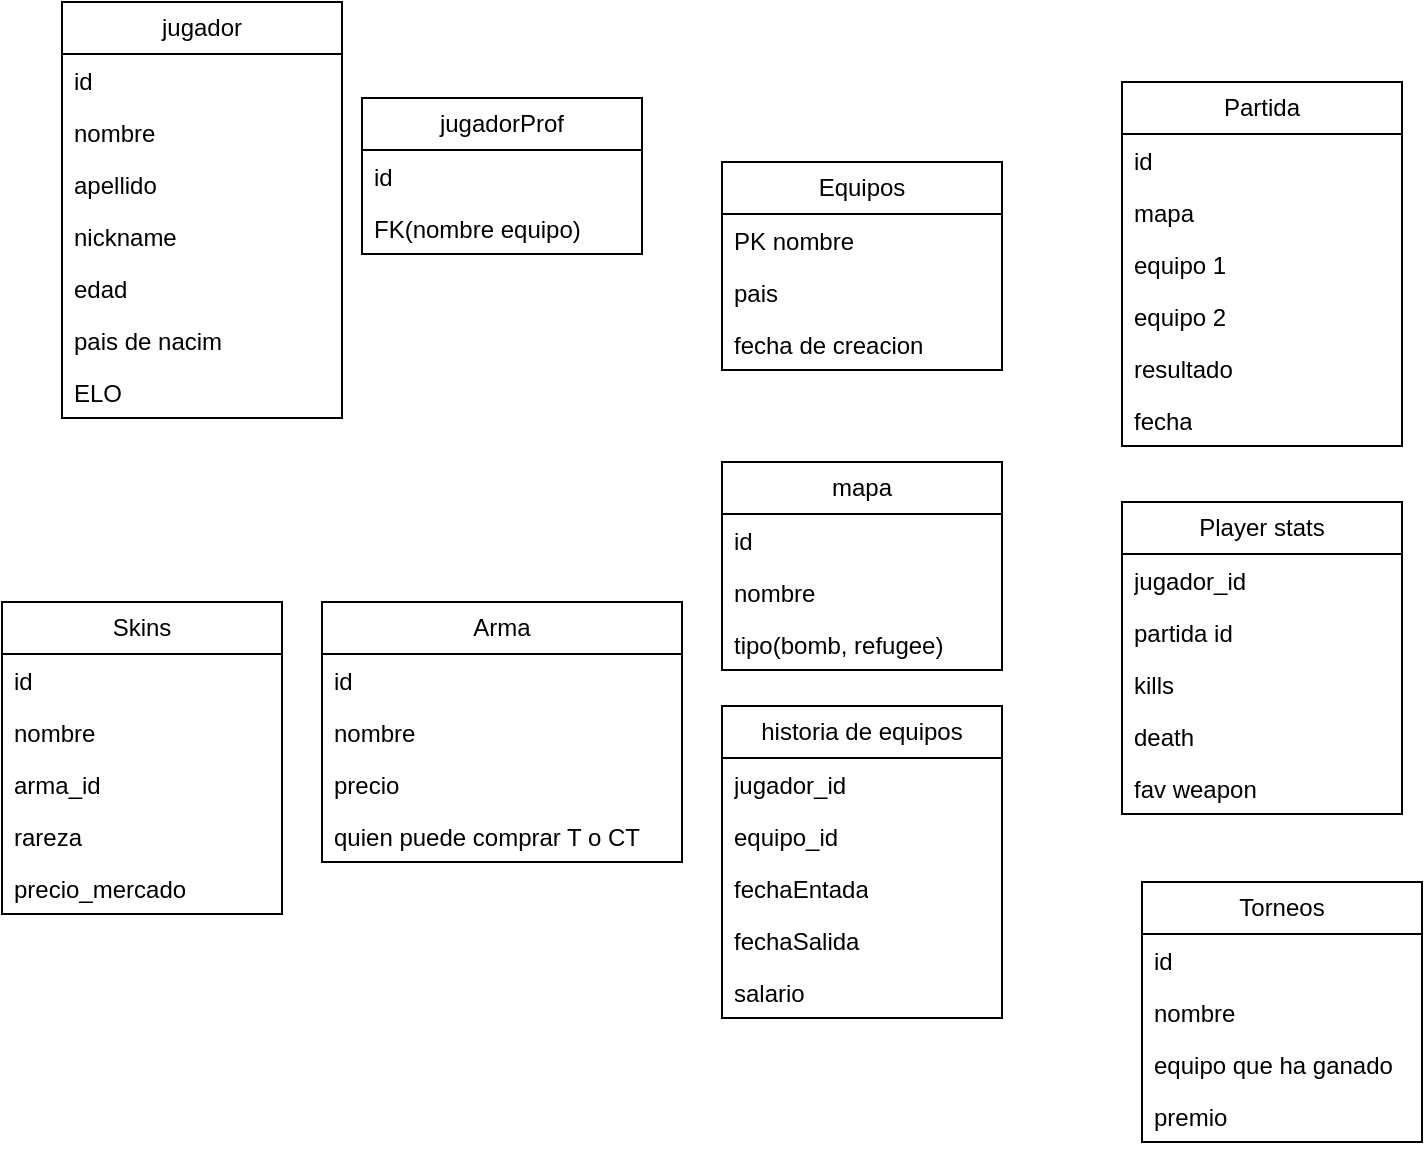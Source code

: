<mxfile version="21.7.5" type="device">
  <diagram name="Página-1" id="-zNBZzeXgXqzAbiT-9J-">
    <mxGraphModel dx="657" dy="689" grid="1" gridSize="10" guides="1" tooltips="1" connect="1" arrows="1" fold="1" page="1" pageScale="1" pageWidth="1169" pageHeight="827" math="0" shadow="0">
      <root>
        <mxCell id="0" />
        <mxCell id="1" parent="0" />
        <mxCell id="CQaQsR7J62YGIWPa-xh--6" value="jugador" style="swimlane;fontStyle=0;childLayout=stackLayout;horizontal=1;startSize=26;fillColor=none;horizontalStack=0;resizeParent=1;resizeParentMax=0;resizeLast=0;collapsible=1;marginBottom=0;whiteSpace=wrap;html=1;" parent="1" vertex="1">
          <mxGeometry x="90" y="210" width="140" height="208" as="geometry" />
        </mxCell>
        <mxCell id="CQaQsR7J62YGIWPa-xh--7" value="id" style="text;strokeColor=none;fillColor=none;align=left;verticalAlign=top;spacingLeft=4;spacingRight=4;overflow=hidden;rotatable=0;points=[[0,0.5],[1,0.5]];portConstraint=eastwest;whiteSpace=wrap;html=1;" parent="CQaQsR7J62YGIWPa-xh--6" vertex="1">
          <mxGeometry y="26" width="140" height="26" as="geometry" />
        </mxCell>
        <mxCell id="CQaQsR7J62YGIWPa-xh--8" value="nombre" style="text;strokeColor=none;fillColor=none;align=left;verticalAlign=top;spacingLeft=4;spacingRight=4;overflow=hidden;rotatable=0;points=[[0,0.5],[1,0.5]];portConstraint=eastwest;whiteSpace=wrap;html=1;" parent="CQaQsR7J62YGIWPa-xh--6" vertex="1">
          <mxGeometry y="52" width="140" height="26" as="geometry" />
        </mxCell>
        <mxCell id="CQaQsR7J62YGIWPa-xh--9" value="apellido" style="text;strokeColor=none;fillColor=none;align=left;verticalAlign=top;spacingLeft=4;spacingRight=4;overflow=hidden;rotatable=0;points=[[0,0.5],[1,0.5]];portConstraint=eastwest;whiteSpace=wrap;html=1;" parent="CQaQsR7J62YGIWPa-xh--6" vertex="1">
          <mxGeometry y="78" width="140" height="26" as="geometry" />
        </mxCell>
        <mxCell id="CQaQsR7J62YGIWPa-xh--13" value="nickname" style="text;strokeColor=none;fillColor=none;align=left;verticalAlign=top;spacingLeft=4;spacingRight=4;overflow=hidden;rotatable=0;points=[[0,0.5],[1,0.5]];portConstraint=eastwest;whiteSpace=wrap;html=1;" parent="CQaQsR7J62YGIWPa-xh--6" vertex="1">
          <mxGeometry y="104" width="140" height="26" as="geometry" />
        </mxCell>
        <mxCell id="CQaQsR7J62YGIWPa-xh--10" value="edad" style="text;strokeColor=none;fillColor=none;align=left;verticalAlign=top;spacingLeft=4;spacingRight=4;overflow=hidden;rotatable=0;points=[[0,0.5],[1,0.5]];portConstraint=eastwest;whiteSpace=wrap;html=1;" parent="CQaQsR7J62YGIWPa-xh--6" vertex="1">
          <mxGeometry y="130" width="140" height="26" as="geometry" />
        </mxCell>
        <mxCell id="CQaQsR7J62YGIWPa-xh--11" value="pais de nacim" style="text;strokeColor=none;fillColor=none;align=left;verticalAlign=top;spacingLeft=4;spacingRight=4;overflow=hidden;rotatable=0;points=[[0,0.5],[1,0.5]];portConstraint=eastwest;whiteSpace=wrap;html=1;" parent="CQaQsR7J62YGIWPa-xh--6" vertex="1">
          <mxGeometry y="156" width="140" height="26" as="geometry" />
        </mxCell>
        <mxCell id="CQaQsR7J62YGIWPa-xh--12" value="ELO" style="text;strokeColor=none;fillColor=none;align=left;verticalAlign=top;spacingLeft=4;spacingRight=4;overflow=hidden;rotatable=0;points=[[0,0.5],[1,0.5]];portConstraint=eastwest;whiteSpace=wrap;html=1;" parent="CQaQsR7J62YGIWPa-xh--6" vertex="1">
          <mxGeometry y="182" width="140" height="26" as="geometry" />
        </mxCell>
        <mxCell id="CQaQsR7J62YGIWPa-xh--22" value="Equipos" style="swimlane;fontStyle=0;childLayout=stackLayout;horizontal=1;startSize=26;fillColor=none;horizontalStack=0;resizeParent=1;resizeParentMax=0;resizeLast=0;collapsible=1;marginBottom=0;whiteSpace=wrap;html=1;" parent="1" vertex="1">
          <mxGeometry x="420" y="290" width="140" height="104" as="geometry" />
        </mxCell>
        <mxCell id="CQaQsR7J62YGIWPa-xh--24" value="PK nombre" style="text;strokeColor=none;fillColor=none;align=left;verticalAlign=top;spacingLeft=4;spacingRight=4;overflow=hidden;rotatable=0;points=[[0,0.5],[1,0.5]];portConstraint=eastwest;whiteSpace=wrap;html=1;" parent="CQaQsR7J62YGIWPa-xh--22" vertex="1">
          <mxGeometry y="26" width="140" height="26" as="geometry" />
        </mxCell>
        <mxCell id="CQaQsR7J62YGIWPa-xh--25" value="pais&amp;nbsp;" style="text;strokeColor=none;fillColor=none;align=left;verticalAlign=top;spacingLeft=4;spacingRight=4;overflow=hidden;rotatable=0;points=[[0,0.5],[1,0.5]];portConstraint=eastwest;whiteSpace=wrap;html=1;" parent="CQaQsR7J62YGIWPa-xh--22" vertex="1">
          <mxGeometry y="52" width="140" height="26" as="geometry" />
        </mxCell>
        <mxCell id="CQaQsR7J62YGIWPa-xh--35" value="fecha de creacion" style="text;strokeColor=none;fillColor=none;align=left;verticalAlign=top;spacingLeft=4;spacingRight=4;overflow=hidden;rotatable=0;points=[[0,0.5],[1,0.5]];portConstraint=eastwest;whiteSpace=wrap;html=1;" parent="CQaQsR7J62YGIWPa-xh--22" vertex="1">
          <mxGeometry y="78" width="140" height="26" as="geometry" />
        </mxCell>
        <mxCell id="CQaQsR7J62YGIWPa-xh--36" value="Partida" style="swimlane;fontStyle=0;childLayout=stackLayout;horizontal=1;startSize=26;fillColor=none;horizontalStack=0;resizeParent=1;resizeParentMax=0;resizeLast=0;collapsible=1;marginBottom=0;whiteSpace=wrap;html=1;" parent="1" vertex="1">
          <mxGeometry x="620" y="250" width="140" height="182" as="geometry" />
        </mxCell>
        <mxCell id="CQaQsR7J62YGIWPa-xh--37" value="id" style="text;strokeColor=none;fillColor=none;align=left;verticalAlign=top;spacingLeft=4;spacingRight=4;overflow=hidden;rotatable=0;points=[[0,0.5],[1,0.5]];portConstraint=eastwest;whiteSpace=wrap;html=1;" parent="CQaQsR7J62YGIWPa-xh--36" vertex="1">
          <mxGeometry y="26" width="140" height="26" as="geometry" />
        </mxCell>
        <mxCell id="CQaQsR7J62YGIWPa-xh--89" value="mapa" style="text;strokeColor=none;fillColor=none;align=left;verticalAlign=top;spacingLeft=4;spacingRight=4;overflow=hidden;rotatable=0;points=[[0,0.5],[1,0.5]];portConstraint=eastwest;whiteSpace=wrap;html=1;" parent="CQaQsR7J62YGIWPa-xh--36" vertex="1">
          <mxGeometry y="52" width="140" height="26" as="geometry" />
        </mxCell>
        <mxCell id="CQaQsR7J62YGIWPa-xh--38" value="equipo 1" style="text;strokeColor=none;fillColor=none;align=left;verticalAlign=top;spacingLeft=4;spacingRight=4;overflow=hidden;rotatable=0;points=[[0,0.5],[1,0.5]];portConstraint=eastwest;whiteSpace=wrap;html=1;" parent="CQaQsR7J62YGIWPa-xh--36" vertex="1">
          <mxGeometry y="78" width="140" height="26" as="geometry" />
        </mxCell>
        <mxCell id="CQaQsR7J62YGIWPa-xh--39" value="equipo 2" style="text;strokeColor=none;fillColor=none;align=left;verticalAlign=top;spacingLeft=4;spacingRight=4;overflow=hidden;rotatable=0;points=[[0,0.5],[1,0.5]];portConstraint=eastwest;whiteSpace=wrap;html=1;" parent="CQaQsR7J62YGIWPa-xh--36" vertex="1">
          <mxGeometry y="104" width="140" height="26" as="geometry" />
        </mxCell>
        <mxCell id="CQaQsR7J62YGIWPa-xh--40" value="resultado" style="text;strokeColor=none;fillColor=none;align=left;verticalAlign=top;spacingLeft=4;spacingRight=4;overflow=hidden;rotatable=0;points=[[0,0.5],[1,0.5]];portConstraint=eastwest;whiteSpace=wrap;html=1;" parent="CQaQsR7J62YGIWPa-xh--36" vertex="1">
          <mxGeometry y="130" width="140" height="26" as="geometry" />
        </mxCell>
        <mxCell id="CQaQsR7J62YGIWPa-xh--41" value="fecha" style="text;strokeColor=none;fillColor=none;align=left;verticalAlign=top;spacingLeft=4;spacingRight=4;overflow=hidden;rotatable=0;points=[[0,0.5],[1,0.5]];portConstraint=eastwest;whiteSpace=wrap;html=1;" parent="CQaQsR7J62YGIWPa-xh--36" vertex="1">
          <mxGeometry y="156" width="140" height="26" as="geometry" />
        </mxCell>
        <mxCell id="CQaQsR7J62YGIWPa-xh--42" value="Arma" style="swimlane;fontStyle=0;childLayout=stackLayout;horizontal=1;startSize=26;fillColor=none;horizontalStack=0;resizeParent=1;resizeParentMax=0;resizeLast=0;collapsible=1;marginBottom=0;whiteSpace=wrap;html=1;" parent="1" vertex="1">
          <mxGeometry x="220" y="510" width="180" height="130" as="geometry" />
        </mxCell>
        <mxCell id="CQaQsR7J62YGIWPa-xh--43" value="id" style="text;strokeColor=none;fillColor=none;align=left;verticalAlign=top;spacingLeft=4;spacingRight=4;overflow=hidden;rotatable=0;points=[[0,0.5],[1,0.5]];portConstraint=eastwest;whiteSpace=wrap;html=1;" parent="CQaQsR7J62YGIWPa-xh--42" vertex="1">
          <mxGeometry y="26" width="180" height="26" as="geometry" />
        </mxCell>
        <mxCell id="CQaQsR7J62YGIWPa-xh--44" value="nombre" style="text;strokeColor=none;fillColor=none;align=left;verticalAlign=top;spacingLeft=4;spacingRight=4;overflow=hidden;rotatable=0;points=[[0,0.5],[1,0.5]];portConstraint=eastwest;whiteSpace=wrap;html=1;" parent="CQaQsR7J62YGIWPa-xh--42" vertex="1">
          <mxGeometry y="52" width="180" height="26" as="geometry" />
        </mxCell>
        <mxCell id="CQaQsR7J62YGIWPa-xh--45" value="precio" style="text;strokeColor=none;fillColor=none;align=left;verticalAlign=top;spacingLeft=4;spacingRight=4;overflow=hidden;rotatable=0;points=[[0,0.5],[1,0.5]];portConstraint=eastwest;whiteSpace=wrap;html=1;" parent="CQaQsR7J62YGIWPa-xh--42" vertex="1">
          <mxGeometry y="78" width="180" height="26" as="geometry" />
        </mxCell>
        <mxCell id="CQaQsR7J62YGIWPa-xh--46" value="quien puede comprar T o CT" style="text;strokeColor=none;fillColor=none;align=left;verticalAlign=top;spacingLeft=4;spacingRight=4;overflow=hidden;rotatable=0;points=[[0,0.5],[1,0.5]];portConstraint=eastwest;whiteSpace=wrap;html=1;" parent="CQaQsR7J62YGIWPa-xh--42" vertex="1">
          <mxGeometry y="104" width="180" height="26" as="geometry" />
        </mxCell>
        <mxCell id="CQaQsR7J62YGIWPa-xh--49" value="mapa" style="swimlane;fontStyle=0;childLayout=stackLayout;horizontal=1;startSize=26;fillColor=none;horizontalStack=0;resizeParent=1;resizeParentMax=0;resizeLast=0;collapsible=1;marginBottom=0;whiteSpace=wrap;html=1;" parent="1" vertex="1">
          <mxGeometry x="420" y="440" width="140" height="104" as="geometry" />
        </mxCell>
        <mxCell id="CQaQsR7J62YGIWPa-xh--50" value="id" style="text;strokeColor=none;fillColor=none;align=left;verticalAlign=top;spacingLeft=4;spacingRight=4;overflow=hidden;rotatable=0;points=[[0,0.5],[1,0.5]];portConstraint=eastwest;whiteSpace=wrap;html=1;" parent="CQaQsR7J62YGIWPa-xh--49" vertex="1">
          <mxGeometry y="26" width="140" height="26" as="geometry" />
        </mxCell>
        <mxCell id="CQaQsR7J62YGIWPa-xh--51" value="nombre" style="text;strokeColor=none;fillColor=none;align=left;verticalAlign=top;spacingLeft=4;spacingRight=4;overflow=hidden;rotatable=0;points=[[0,0.5],[1,0.5]];portConstraint=eastwest;whiteSpace=wrap;html=1;" parent="CQaQsR7J62YGIWPa-xh--49" vertex="1">
          <mxGeometry y="52" width="140" height="26" as="geometry" />
        </mxCell>
        <mxCell id="CQaQsR7J62YGIWPa-xh--57" value="tipo(bomb, refugee)" style="text;strokeColor=none;fillColor=none;align=left;verticalAlign=top;spacingLeft=4;spacingRight=4;overflow=hidden;rotatable=0;points=[[0,0.5],[1,0.5]];portConstraint=eastwest;whiteSpace=wrap;html=1;" parent="CQaQsR7J62YGIWPa-xh--49" vertex="1">
          <mxGeometry y="78" width="140" height="26" as="geometry" />
        </mxCell>
        <mxCell id="CQaQsR7J62YGIWPa-xh--58" value="Player stats" style="swimlane;fontStyle=0;childLayout=stackLayout;horizontal=1;startSize=26;fillColor=none;horizontalStack=0;resizeParent=1;resizeParentMax=0;resizeLast=0;collapsible=1;marginBottom=0;whiteSpace=wrap;html=1;" parent="1" vertex="1">
          <mxGeometry x="620" y="460" width="140" height="156" as="geometry" />
        </mxCell>
        <mxCell id="CQaQsR7J62YGIWPa-xh--59" value="jugador_id" style="text;strokeColor=none;fillColor=none;align=left;verticalAlign=top;spacingLeft=4;spacingRight=4;overflow=hidden;rotatable=0;points=[[0,0.5],[1,0.5]];portConstraint=eastwest;whiteSpace=wrap;html=1;" parent="CQaQsR7J62YGIWPa-xh--58" vertex="1">
          <mxGeometry y="26" width="140" height="26" as="geometry" />
        </mxCell>
        <mxCell id="CQaQsR7J62YGIWPa-xh--62" value="partida id" style="text;strokeColor=none;fillColor=none;align=left;verticalAlign=top;spacingLeft=4;spacingRight=4;overflow=hidden;rotatable=0;points=[[0,0.5],[1,0.5]];portConstraint=eastwest;whiteSpace=wrap;html=1;" parent="CQaQsR7J62YGIWPa-xh--58" vertex="1">
          <mxGeometry y="52" width="140" height="26" as="geometry" />
        </mxCell>
        <mxCell id="CQaQsR7J62YGIWPa-xh--60" value="kills" style="text;strokeColor=none;fillColor=none;align=left;verticalAlign=top;spacingLeft=4;spacingRight=4;overflow=hidden;rotatable=0;points=[[0,0.5],[1,0.5]];portConstraint=eastwest;whiteSpace=wrap;html=1;" parent="CQaQsR7J62YGIWPa-xh--58" vertex="1">
          <mxGeometry y="78" width="140" height="26" as="geometry" />
        </mxCell>
        <mxCell id="CQaQsR7J62YGIWPa-xh--61" value="death" style="text;strokeColor=none;fillColor=none;align=left;verticalAlign=top;spacingLeft=4;spacingRight=4;overflow=hidden;rotatable=0;points=[[0,0.5],[1,0.5]];portConstraint=eastwest;whiteSpace=wrap;html=1;" parent="CQaQsR7J62YGIWPa-xh--58" vertex="1">
          <mxGeometry y="104" width="140" height="26" as="geometry" />
        </mxCell>
        <mxCell id="CQaQsR7J62YGIWPa-xh--68" value="fav weapon" style="text;strokeColor=none;fillColor=none;align=left;verticalAlign=top;spacingLeft=4;spacingRight=4;overflow=hidden;rotatable=0;points=[[0,0.5],[1,0.5]];portConstraint=eastwest;whiteSpace=wrap;html=1;" parent="CQaQsR7J62YGIWPa-xh--58" vertex="1">
          <mxGeometry y="130" width="140" height="26" as="geometry" />
        </mxCell>
        <mxCell id="CQaQsR7J62YGIWPa-xh--69" value="historia de equipos" style="swimlane;fontStyle=0;childLayout=stackLayout;horizontal=1;startSize=26;fillColor=none;horizontalStack=0;resizeParent=1;resizeParentMax=0;resizeLast=0;collapsible=1;marginBottom=0;whiteSpace=wrap;html=1;" parent="1" vertex="1">
          <mxGeometry x="420" y="562" width="140" height="156" as="geometry" />
        </mxCell>
        <mxCell id="CQaQsR7J62YGIWPa-xh--70" value="jugador_id" style="text;strokeColor=none;fillColor=none;align=left;verticalAlign=top;spacingLeft=4;spacingRight=4;overflow=hidden;rotatable=0;points=[[0,0.5],[1,0.5]];portConstraint=eastwest;whiteSpace=wrap;html=1;" parent="CQaQsR7J62YGIWPa-xh--69" vertex="1">
          <mxGeometry y="26" width="140" height="26" as="geometry" />
        </mxCell>
        <mxCell id="CQaQsR7J62YGIWPa-xh--71" value="equipo_id" style="text;strokeColor=none;fillColor=none;align=left;verticalAlign=top;spacingLeft=4;spacingRight=4;overflow=hidden;rotatable=0;points=[[0,0.5],[1,0.5]];portConstraint=eastwest;whiteSpace=wrap;html=1;" parent="CQaQsR7J62YGIWPa-xh--69" vertex="1">
          <mxGeometry y="52" width="140" height="26" as="geometry" />
        </mxCell>
        <mxCell id="CQaQsR7J62YGIWPa-xh--72" value="fechaEntada" style="text;strokeColor=none;fillColor=none;align=left;verticalAlign=top;spacingLeft=4;spacingRight=4;overflow=hidden;rotatable=0;points=[[0,0.5],[1,0.5]];portConstraint=eastwest;whiteSpace=wrap;html=1;" parent="CQaQsR7J62YGIWPa-xh--69" vertex="1">
          <mxGeometry y="78" width="140" height="26" as="geometry" />
        </mxCell>
        <mxCell id="CQaQsR7J62YGIWPa-xh--73" value="fechaSalida" style="text;strokeColor=none;fillColor=none;align=left;verticalAlign=top;spacingLeft=4;spacingRight=4;overflow=hidden;rotatable=0;points=[[0,0.5],[1,0.5]];portConstraint=eastwest;whiteSpace=wrap;html=1;" parent="CQaQsR7J62YGIWPa-xh--69" vertex="1">
          <mxGeometry y="104" width="140" height="26" as="geometry" />
        </mxCell>
        <mxCell id="P2IQ1JUyPHnnzn4Zms6M-1" value="salario" style="text;strokeColor=none;fillColor=none;align=left;verticalAlign=top;spacingLeft=4;spacingRight=4;overflow=hidden;rotatable=0;points=[[0,0.5],[1,0.5]];portConstraint=eastwest;whiteSpace=wrap;html=1;" parent="CQaQsR7J62YGIWPa-xh--69" vertex="1">
          <mxGeometry y="130" width="140" height="26" as="geometry" />
        </mxCell>
        <mxCell id="CQaQsR7J62YGIWPa-xh--75" value="Torneos" style="swimlane;fontStyle=0;childLayout=stackLayout;horizontal=1;startSize=26;fillColor=none;horizontalStack=0;resizeParent=1;resizeParentMax=0;resizeLast=0;collapsible=1;marginBottom=0;whiteSpace=wrap;html=1;" parent="1" vertex="1">
          <mxGeometry x="630" y="650" width="140" height="130" as="geometry" />
        </mxCell>
        <mxCell id="CQaQsR7J62YGIWPa-xh--76" value="id&amp;nbsp;" style="text;strokeColor=none;fillColor=none;align=left;verticalAlign=top;spacingLeft=4;spacingRight=4;overflow=hidden;rotatable=0;points=[[0,0.5],[1,0.5]];portConstraint=eastwest;whiteSpace=wrap;html=1;" parent="CQaQsR7J62YGIWPa-xh--75" vertex="1">
          <mxGeometry y="26" width="140" height="26" as="geometry" />
        </mxCell>
        <mxCell id="CQaQsR7J62YGIWPa-xh--77" value="nombre" style="text;strokeColor=none;fillColor=none;align=left;verticalAlign=top;spacingLeft=4;spacingRight=4;overflow=hidden;rotatable=0;points=[[0,0.5],[1,0.5]];portConstraint=eastwest;whiteSpace=wrap;html=1;" parent="CQaQsR7J62YGIWPa-xh--75" vertex="1">
          <mxGeometry y="52" width="140" height="26" as="geometry" />
        </mxCell>
        <mxCell id="CQaQsR7J62YGIWPa-xh--78" value="equipo que ha ganado" style="text;strokeColor=none;fillColor=none;align=left;verticalAlign=top;spacingLeft=4;spacingRight=4;overflow=hidden;rotatable=0;points=[[0,0.5],[1,0.5]];portConstraint=eastwest;whiteSpace=wrap;html=1;" parent="CQaQsR7J62YGIWPa-xh--75" vertex="1">
          <mxGeometry y="78" width="140" height="26" as="geometry" />
        </mxCell>
        <mxCell id="CQaQsR7J62YGIWPa-xh--79" value="premio" style="text;strokeColor=none;fillColor=none;align=left;verticalAlign=top;spacingLeft=4;spacingRight=4;overflow=hidden;rotatable=0;points=[[0,0.5],[1,0.5]];portConstraint=eastwest;whiteSpace=wrap;html=1;" parent="CQaQsR7J62YGIWPa-xh--75" vertex="1">
          <mxGeometry y="104" width="140" height="26" as="geometry" />
        </mxCell>
        <mxCell id="CQaQsR7J62YGIWPa-xh--80" value="jugadorProf" style="swimlane;fontStyle=0;childLayout=stackLayout;horizontal=1;startSize=26;fillColor=none;horizontalStack=0;resizeParent=1;resizeParentMax=0;resizeLast=0;collapsible=1;marginBottom=0;whiteSpace=wrap;html=1;" parent="1" vertex="1">
          <mxGeometry x="240" y="258" width="140" height="78" as="geometry" />
        </mxCell>
        <mxCell id="CQaQsR7J62YGIWPa-xh--81" value="id" style="text;strokeColor=none;fillColor=none;align=left;verticalAlign=top;spacingLeft=4;spacingRight=4;overflow=hidden;rotatable=0;points=[[0,0.5],[1,0.5]];portConstraint=eastwest;whiteSpace=wrap;html=1;" parent="CQaQsR7J62YGIWPa-xh--80" vertex="1">
          <mxGeometry y="26" width="140" height="26" as="geometry" />
        </mxCell>
        <mxCell id="CQaQsR7J62YGIWPa-xh--88" value="FK(nombre equipo)" style="text;strokeColor=none;fillColor=none;align=left;verticalAlign=top;spacingLeft=4;spacingRight=4;overflow=hidden;rotatable=0;points=[[0,0.5],[1,0.5]];portConstraint=eastwest;whiteSpace=wrap;html=1;" parent="CQaQsR7J62YGIWPa-xh--80" vertex="1">
          <mxGeometry y="52" width="140" height="26" as="geometry" />
        </mxCell>
        <mxCell id="CQaQsR7J62YGIWPa-xh--90" value="Skins" style="swimlane;fontStyle=0;childLayout=stackLayout;horizontal=1;startSize=26;fillColor=none;horizontalStack=0;resizeParent=1;resizeParentMax=0;resizeLast=0;collapsible=1;marginBottom=0;whiteSpace=wrap;html=1;" parent="1" vertex="1">
          <mxGeometry x="60" y="510" width="140" height="156" as="geometry" />
        </mxCell>
        <mxCell id="CQaQsR7J62YGIWPa-xh--91" value="id" style="text;strokeColor=none;fillColor=none;align=left;verticalAlign=top;spacingLeft=4;spacingRight=4;overflow=hidden;rotatable=0;points=[[0,0.5],[1,0.5]];portConstraint=eastwest;whiteSpace=wrap;html=1;" parent="CQaQsR7J62YGIWPa-xh--90" vertex="1">
          <mxGeometry y="26" width="140" height="26" as="geometry" />
        </mxCell>
        <mxCell id="CQaQsR7J62YGIWPa-xh--92" value="nombre" style="text;strokeColor=none;fillColor=none;align=left;verticalAlign=top;spacingLeft=4;spacingRight=4;overflow=hidden;rotatable=0;points=[[0,0.5],[1,0.5]];portConstraint=eastwest;whiteSpace=wrap;html=1;" parent="CQaQsR7J62YGIWPa-xh--90" vertex="1">
          <mxGeometry y="52" width="140" height="26" as="geometry" />
        </mxCell>
        <mxCell id="CQaQsR7J62YGIWPa-xh--93" value="arma_id" style="text;strokeColor=none;fillColor=none;align=left;verticalAlign=top;spacingLeft=4;spacingRight=4;overflow=hidden;rotatable=0;points=[[0,0.5],[1,0.5]];portConstraint=eastwest;whiteSpace=wrap;html=1;" parent="CQaQsR7J62YGIWPa-xh--90" vertex="1">
          <mxGeometry y="78" width="140" height="26" as="geometry" />
        </mxCell>
        <mxCell id="CQaQsR7J62YGIWPa-xh--94" value="rareza" style="text;strokeColor=none;fillColor=none;align=left;verticalAlign=top;spacingLeft=4;spacingRight=4;overflow=hidden;rotatable=0;points=[[0,0.5],[1,0.5]];portConstraint=eastwest;whiteSpace=wrap;html=1;" parent="CQaQsR7J62YGIWPa-xh--90" vertex="1">
          <mxGeometry y="104" width="140" height="26" as="geometry" />
        </mxCell>
        <mxCell id="CQaQsR7J62YGIWPa-xh--95" value="precio_mercado" style="text;strokeColor=none;fillColor=none;align=left;verticalAlign=top;spacingLeft=4;spacingRight=4;overflow=hidden;rotatable=0;points=[[0,0.5],[1,0.5]];portConstraint=eastwest;whiteSpace=wrap;html=1;" parent="CQaQsR7J62YGIWPa-xh--90" vertex="1">
          <mxGeometry y="130" width="140" height="26" as="geometry" />
        </mxCell>
      </root>
    </mxGraphModel>
  </diagram>
</mxfile>
